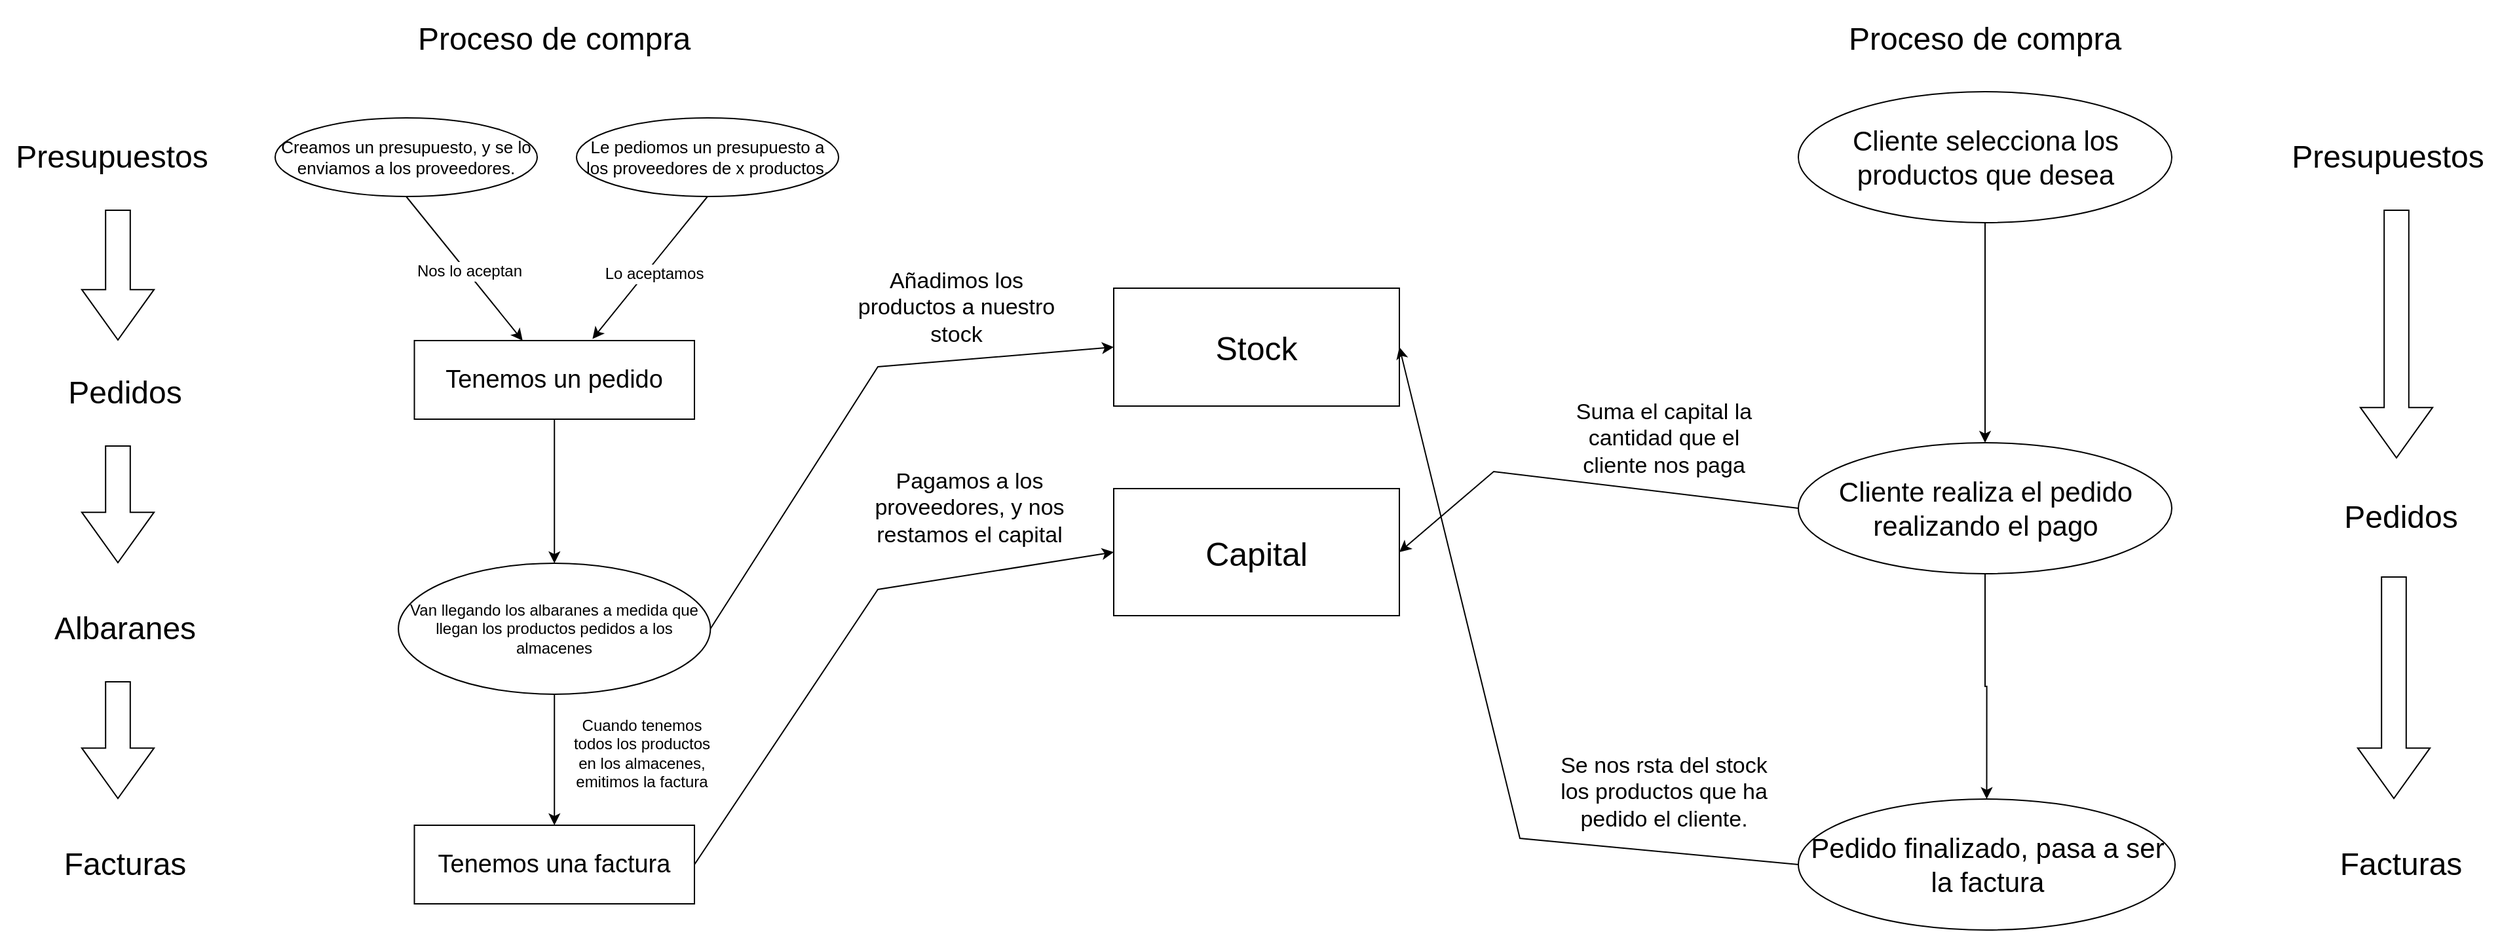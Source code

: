 <mxfile version="22.1.0" type="github">
  <diagram id="C5RBs43oDa-KdzZeNtuy" name="Page-1">
    <mxGraphModel dx="2100" dy="1084" grid="1" gridSize="10" guides="1" tooltips="1" connect="1" arrows="1" fold="1" page="1" pageScale="1" pageWidth="2336" pageHeight="1654" math="0" shadow="0">
      <root>
        <mxCell id="WIyWlLk6GJQsqaUBKTNV-0" />
        <mxCell id="WIyWlLk6GJQsqaUBKTNV-1" parent="WIyWlLk6GJQsqaUBKTNV-0" />
        <mxCell id="kqGL1mfBmwDGvMiJkUWf-0" value="&lt;font style=&quot;font-size: 25px;&quot;&gt;Stock&lt;/font&gt;" style="whiteSpace=wrap;html=1;align=center;" vertex="1" parent="WIyWlLk6GJQsqaUBKTNV-1">
          <mxGeometry x="930" y="280" width="218" height="90" as="geometry" />
        </mxCell>
        <mxCell id="kqGL1mfBmwDGvMiJkUWf-1" value="&lt;font style=&quot;font-size: 25px;&quot;&gt;Capital&lt;/font&gt;" style="whiteSpace=wrap;html=1;align=center;" vertex="1" parent="WIyWlLk6GJQsqaUBKTNV-1">
          <mxGeometry x="930" y="433" width="218" height="97" as="geometry" />
        </mxCell>
        <mxCell id="kqGL1mfBmwDGvMiJkUWf-2" value="&lt;font style=&quot;font-size: 24px;&quot;&gt;Proceso de compra&lt;/font&gt;" style="text;html=1;strokeColor=none;fillColor=none;align=center;verticalAlign=middle;whiteSpace=wrap;rounded=0;" vertex="1" parent="WIyWlLk6GJQsqaUBKTNV-1">
          <mxGeometry x="388.12" y="60" width="230" height="60" as="geometry" />
        </mxCell>
        <mxCell id="kqGL1mfBmwDGvMiJkUWf-4" value="" style="endArrow=classic;html=1;rounded=0;exitX=0.5;exitY=1;exitDx=0;exitDy=0;" edge="1" parent="WIyWlLk6GJQsqaUBKTNV-1" source="kqGL1mfBmwDGvMiJkUWf-10" target="kqGL1mfBmwDGvMiJkUWf-8">
          <mxGeometry width="50" height="50" relative="1" as="geometry">
            <mxPoint x="437.5" y="260" as="sourcePoint" />
            <mxPoint x="510" y="380" as="targetPoint" />
          </mxGeometry>
        </mxCell>
        <mxCell id="kqGL1mfBmwDGvMiJkUWf-5" value="Text" style="edgeLabel;html=1;align=center;verticalAlign=middle;resizable=0;points=[];" vertex="1" connectable="0" parent="kqGL1mfBmwDGvMiJkUWf-4">
          <mxGeometry x="0.036" y="1" relative="1" as="geometry">
            <mxPoint as="offset" />
          </mxGeometry>
        </mxCell>
        <mxCell id="kqGL1mfBmwDGvMiJkUWf-7" value="&lt;font style=&quot;font-size: 12px;&quot;&gt;Nos lo aceptan&lt;/font&gt;" style="edgeLabel;html=1;align=center;verticalAlign=middle;resizable=0;points=[];" vertex="1" connectable="0" parent="kqGL1mfBmwDGvMiJkUWf-4">
          <mxGeometry x="0.043" y="2" relative="1" as="geometry">
            <mxPoint as="offset" />
          </mxGeometry>
        </mxCell>
        <mxCell id="kqGL1mfBmwDGvMiJkUWf-22" style="edgeStyle=orthogonalEdgeStyle;rounded=0;orthogonalLoop=1;jettySize=auto;html=1;exitX=0.5;exitY=1;exitDx=0;exitDy=0;entryX=0.5;entryY=0;entryDx=0;entryDy=0;" edge="1" parent="WIyWlLk6GJQsqaUBKTNV-1" source="kqGL1mfBmwDGvMiJkUWf-8" target="kqGL1mfBmwDGvMiJkUWf-26">
          <mxGeometry relative="1" as="geometry">
            <mxPoint x="503" y="450" as="targetPoint" />
          </mxGeometry>
        </mxCell>
        <mxCell id="kqGL1mfBmwDGvMiJkUWf-8" value="&lt;font style=&quot;font-size: 19px;&quot;&gt;Tenemos un pedido&lt;/font&gt;" style="rounded=0;whiteSpace=wrap;html=1;" vertex="1" parent="WIyWlLk6GJQsqaUBKTNV-1">
          <mxGeometry x="396.25" y="320" width="213.75" height="60" as="geometry" />
        </mxCell>
        <mxCell id="kqGL1mfBmwDGvMiJkUWf-10" value="&lt;font style=&quot;font-size: 13px;&quot;&gt;Creamos un presupuesto, y se lo enviamos a los proveedores.&lt;/font&gt;" style="ellipse;whiteSpace=wrap;html=1;align=center;" vertex="1" parent="WIyWlLk6GJQsqaUBKTNV-1">
          <mxGeometry x="290" y="150" width="200" height="60" as="geometry" />
        </mxCell>
        <mxCell id="kqGL1mfBmwDGvMiJkUWf-11" value="&lt;font style=&quot;font-size: 13px;&quot;&gt;Le pediomos un presupuesto a los proveedores de x productos.&lt;/font&gt;" style="ellipse;whiteSpace=wrap;html=1;align=center;" vertex="1" parent="WIyWlLk6GJQsqaUBKTNV-1">
          <mxGeometry x="520" y="150" width="200" height="60" as="geometry" />
        </mxCell>
        <mxCell id="kqGL1mfBmwDGvMiJkUWf-13" value="" style="endArrow=classic;html=1;rounded=0;exitX=0.5;exitY=1;exitDx=0;exitDy=0;entryX=0.636;entryY=-0.021;entryDx=0;entryDy=0;entryPerimeter=0;" edge="1" parent="WIyWlLk6GJQsqaUBKTNV-1" source="kqGL1mfBmwDGvMiJkUWf-11" target="kqGL1mfBmwDGvMiJkUWf-8">
          <mxGeometry width="50" height="50" relative="1" as="geometry">
            <mxPoint x="730" y="380" as="sourcePoint" />
            <mxPoint x="780" y="330" as="targetPoint" />
          </mxGeometry>
        </mxCell>
        <mxCell id="kqGL1mfBmwDGvMiJkUWf-14" value="&lt;font style=&quot;font-size: 12px;&quot;&gt;Lo aceptamos&lt;/font&gt;" style="edgeLabel;html=1;align=center;verticalAlign=middle;resizable=0;points=[];" vertex="1" connectable="0" parent="kqGL1mfBmwDGvMiJkUWf-13">
          <mxGeometry x="-0.078" y="-1" relative="1" as="geometry">
            <mxPoint y="9" as="offset" />
          </mxGeometry>
        </mxCell>
        <mxCell id="kqGL1mfBmwDGvMiJkUWf-15" value="&lt;font style=&quot;font-size: 24px;&quot;&gt;Presupuestos&lt;/font&gt;" style="text;html=1;align=center;verticalAlign=middle;resizable=0;points=[];autosize=1;strokeColor=none;fillColor=none;" vertex="1" parent="WIyWlLk6GJQsqaUBKTNV-1">
          <mxGeometry x="80" y="160" width="170" height="40" as="geometry" />
        </mxCell>
        <mxCell id="kqGL1mfBmwDGvMiJkUWf-16" value="" style="shape=flexArrow;endArrow=classic;html=1;rounded=0;endWidth=35.294;endSize=12.471;width=18.824;" edge="1" parent="WIyWlLk6GJQsqaUBKTNV-1">
          <mxGeometry width="50" height="50" relative="1" as="geometry">
            <mxPoint x="170" y="220" as="sourcePoint" />
            <mxPoint x="170" y="320" as="targetPoint" />
          </mxGeometry>
        </mxCell>
        <mxCell id="kqGL1mfBmwDGvMiJkUWf-17" value="&lt;font style=&quot;font-size: 24px;&quot;&gt;Pedidos&lt;/font&gt;" style="text;html=1;align=center;verticalAlign=middle;resizable=0;points=[];autosize=1;strokeColor=none;fillColor=none;" vertex="1" parent="WIyWlLk6GJQsqaUBKTNV-1">
          <mxGeometry x="120" y="340" width="110" height="40" as="geometry" />
        </mxCell>
        <mxCell id="kqGL1mfBmwDGvMiJkUWf-18" value="" style="shape=flexArrow;endArrow=classic;html=1;rounded=0;endWidth=35.294;endSize=12.471;width=18.824;" edge="1" parent="WIyWlLk6GJQsqaUBKTNV-1">
          <mxGeometry width="50" height="50" relative="1" as="geometry">
            <mxPoint x="170" y="400" as="sourcePoint" />
            <mxPoint x="170" y="490" as="targetPoint" />
            <Array as="points" />
          </mxGeometry>
        </mxCell>
        <mxCell id="kqGL1mfBmwDGvMiJkUWf-19" value="&lt;font style=&quot;font-size: 24px;&quot;&gt;Albaranes&lt;/font&gt;" style="text;html=1;align=center;verticalAlign=middle;resizable=0;points=[];autosize=1;strokeColor=none;fillColor=none;" vertex="1" parent="WIyWlLk6GJQsqaUBKTNV-1">
          <mxGeometry x="110" y="520" width="130" height="40" as="geometry" />
        </mxCell>
        <mxCell id="kqGL1mfBmwDGvMiJkUWf-20" value="" style="shape=flexArrow;endArrow=classic;html=1;rounded=0;endWidth=35.294;endSize=12.471;width=18.824;" edge="1" parent="WIyWlLk6GJQsqaUBKTNV-1">
          <mxGeometry width="50" height="50" relative="1" as="geometry">
            <mxPoint x="170" y="580" as="sourcePoint" />
            <mxPoint x="170" y="670" as="targetPoint" />
            <Array as="points" />
          </mxGeometry>
        </mxCell>
        <mxCell id="kqGL1mfBmwDGvMiJkUWf-21" value="&lt;font style=&quot;font-size: 24px;&quot;&gt;Facturas&lt;/font&gt;" style="text;html=1;align=center;verticalAlign=middle;resizable=0;points=[];autosize=1;strokeColor=none;fillColor=none;" vertex="1" parent="WIyWlLk6GJQsqaUBKTNV-1">
          <mxGeometry x="115" y="700" width="120" height="40" as="geometry" />
        </mxCell>
        <mxCell id="kqGL1mfBmwDGvMiJkUWf-29" style="edgeStyle=orthogonalEdgeStyle;rounded=0;orthogonalLoop=1;jettySize=auto;html=1;exitX=0.5;exitY=1;exitDx=0;exitDy=0;entryX=0.5;entryY=0;entryDx=0;entryDy=0;" edge="1" parent="WIyWlLk6GJQsqaUBKTNV-1" source="kqGL1mfBmwDGvMiJkUWf-26" target="kqGL1mfBmwDGvMiJkUWf-28">
          <mxGeometry relative="1" as="geometry" />
        </mxCell>
        <mxCell id="kqGL1mfBmwDGvMiJkUWf-26" value="Van llegando los albaranes a medida que llegan los productos pedidos a los almacenes" style="ellipse;whiteSpace=wrap;html=1;align=center;" vertex="1" parent="WIyWlLk6GJQsqaUBKTNV-1">
          <mxGeometry x="384.06" y="490" width="238.13" height="100" as="geometry" />
        </mxCell>
        <mxCell id="kqGL1mfBmwDGvMiJkUWf-28" value="&lt;font style=&quot;font-size: 19px;&quot;&gt;Tenemos una factura&lt;/font&gt;" style="rounded=0;whiteSpace=wrap;html=1;" vertex="1" parent="WIyWlLk6GJQsqaUBKTNV-1">
          <mxGeometry x="396.25" y="690" width="213.75" height="60" as="geometry" />
        </mxCell>
        <mxCell id="kqGL1mfBmwDGvMiJkUWf-30" value="Cuando tenemos todos los productos en los almacenes, emitimos la factura" style="text;html=1;strokeColor=none;fillColor=none;align=center;verticalAlign=middle;whiteSpace=wrap;rounded=0;" vertex="1" parent="WIyWlLk6GJQsqaUBKTNV-1">
          <mxGeometry x="510" y="610" width="120" height="50" as="geometry" />
        </mxCell>
        <mxCell id="kqGL1mfBmwDGvMiJkUWf-31" value="" style="endArrow=classic;html=1;rounded=0;exitX=1;exitY=0.5;exitDx=0;exitDy=0;entryX=0;entryY=0.5;entryDx=0;entryDy=0;" edge="1" parent="WIyWlLk6GJQsqaUBKTNV-1" source="kqGL1mfBmwDGvMiJkUWf-26" target="kqGL1mfBmwDGvMiJkUWf-0">
          <mxGeometry width="50" height="50" relative="1" as="geometry">
            <mxPoint x="730" y="620" as="sourcePoint" />
            <mxPoint x="780" y="570" as="targetPoint" />
            <Array as="points">
              <mxPoint x="750" y="340" />
            </Array>
          </mxGeometry>
        </mxCell>
        <mxCell id="kqGL1mfBmwDGvMiJkUWf-32" value="&lt;font style=&quot;font-size: 17px;&quot;&gt;Añadimos los productos a nuestro stock&lt;/font&gt;" style="text;html=1;strokeColor=none;fillColor=none;align=center;verticalAlign=middle;whiteSpace=wrap;rounded=0;" vertex="1" parent="WIyWlLk6GJQsqaUBKTNV-1">
          <mxGeometry x="730" y="280" width="160" height="30" as="geometry" />
        </mxCell>
        <mxCell id="kqGL1mfBmwDGvMiJkUWf-33" value="" style="endArrow=classic;html=1;rounded=0;exitX=1;exitY=0.5;exitDx=0;exitDy=0;entryX=0;entryY=0.5;entryDx=0;entryDy=0;" edge="1" parent="WIyWlLk6GJQsqaUBKTNV-1" source="kqGL1mfBmwDGvMiJkUWf-28" target="kqGL1mfBmwDGvMiJkUWf-1">
          <mxGeometry width="50" height="50" relative="1" as="geometry">
            <mxPoint x="620" y="715" as="sourcePoint" />
            <mxPoint x="940" y="335" as="targetPoint" />
            <Array as="points">
              <mxPoint x="750" y="510" />
            </Array>
          </mxGeometry>
        </mxCell>
        <mxCell id="kqGL1mfBmwDGvMiJkUWf-34" value="&lt;font style=&quot;font-size: 17px;&quot;&gt;Pagamos a los proveedores, y nos restamos el capital&lt;/font&gt;" style="text;html=1;strokeColor=none;fillColor=none;align=center;verticalAlign=middle;whiteSpace=wrap;rounded=0;" vertex="1" parent="WIyWlLk6GJQsqaUBKTNV-1">
          <mxGeometry x="740" y="433" width="160" height="30" as="geometry" />
        </mxCell>
        <mxCell id="kqGL1mfBmwDGvMiJkUWf-36" value="&lt;font style=&quot;font-size: 24px;&quot;&gt;Proceso de compra&lt;/font&gt;" style="text;html=1;strokeColor=none;fillColor=none;align=center;verticalAlign=middle;whiteSpace=wrap;rounded=0;" vertex="1" parent="WIyWlLk6GJQsqaUBKTNV-1">
          <mxGeometry x="1480" y="60" width="230" height="60" as="geometry" />
        </mxCell>
        <mxCell id="kqGL1mfBmwDGvMiJkUWf-46" style="edgeStyle=orthogonalEdgeStyle;rounded=0;orthogonalLoop=1;jettySize=auto;html=1;exitX=0.5;exitY=1;exitDx=0;exitDy=0;entryX=0.5;entryY=0;entryDx=0;entryDy=0;" edge="1" parent="WIyWlLk6GJQsqaUBKTNV-1" source="kqGL1mfBmwDGvMiJkUWf-37" target="kqGL1mfBmwDGvMiJkUWf-45">
          <mxGeometry relative="1" as="geometry" />
        </mxCell>
        <mxCell id="kqGL1mfBmwDGvMiJkUWf-37" value="&lt;font style=&quot;font-size: 21px;&quot;&gt;Cliente selecciona los productos que desea&lt;/font&gt;" style="ellipse;whiteSpace=wrap;html=1;align=center;" vertex="1" parent="WIyWlLk6GJQsqaUBKTNV-1">
          <mxGeometry x="1452.5" y="130" width="285" height="100" as="geometry" />
        </mxCell>
        <mxCell id="kqGL1mfBmwDGvMiJkUWf-38" value="&lt;font style=&quot;font-size: 24px;&quot;&gt;Presupuestos&lt;/font&gt;" style="text;html=1;align=center;verticalAlign=middle;resizable=0;points=[];autosize=1;strokeColor=none;fillColor=none;" vertex="1" parent="WIyWlLk6GJQsqaUBKTNV-1">
          <mxGeometry x="1817" y="160" width="170" height="40" as="geometry" />
        </mxCell>
        <mxCell id="kqGL1mfBmwDGvMiJkUWf-39" value="" style="shape=flexArrow;endArrow=classic;html=1;rounded=0;endWidth=35.294;endSize=12.471;width=18.824;" edge="1" parent="WIyWlLk6GJQsqaUBKTNV-1">
          <mxGeometry width="50" height="50" relative="1" as="geometry">
            <mxPoint x="1909" y="220" as="sourcePoint" />
            <mxPoint x="1909" y="410" as="targetPoint" />
          </mxGeometry>
        </mxCell>
        <mxCell id="kqGL1mfBmwDGvMiJkUWf-40" value="&lt;font style=&quot;font-size: 24px;&quot;&gt;Pedidos&lt;/font&gt;" style="text;html=1;align=center;verticalAlign=middle;resizable=0;points=[];autosize=1;strokeColor=none;fillColor=none;" vertex="1" parent="WIyWlLk6GJQsqaUBKTNV-1">
          <mxGeometry x="1857" y="435" width="110" height="40" as="geometry" />
        </mxCell>
        <mxCell id="kqGL1mfBmwDGvMiJkUWf-43" value="" style="shape=flexArrow;endArrow=classic;html=1;rounded=0;endWidth=35.294;endSize=12.471;width=18.824;" edge="1" parent="WIyWlLk6GJQsqaUBKTNV-1">
          <mxGeometry width="50" height="50" relative="1" as="geometry">
            <mxPoint x="1907" y="500" as="sourcePoint" />
            <mxPoint x="1907" y="670" as="targetPoint" />
            <Array as="points" />
          </mxGeometry>
        </mxCell>
        <mxCell id="kqGL1mfBmwDGvMiJkUWf-44" value="&lt;font style=&quot;font-size: 24px;&quot;&gt;Facturas&lt;/font&gt;" style="text;html=1;align=center;verticalAlign=middle;resizable=0;points=[];autosize=1;strokeColor=none;fillColor=none;" vertex="1" parent="WIyWlLk6GJQsqaUBKTNV-1">
          <mxGeometry x="1852" y="700" width="120" height="40" as="geometry" />
        </mxCell>
        <mxCell id="kqGL1mfBmwDGvMiJkUWf-48" style="edgeStyle=orthogonalEdgeStyle;rounded=0;orthogonalLoop=1;jettySize=auto;html=1;exitX=0.5;exitY=1;exitDx=0;exitDy=0;entryX=0.5;entryY=0;entryDx=0;entryDy=0;" edge="1" parent="WIyWlLk6GJQsqaUBKTNV-1" source="kqGL1mfBmwDGvMiJkUWf-45" target="kqGL1mfBmwDGvMiJkUWf-47">
          <mxGeometry relative="1" as="geometry" />
        </mxCell>
        <mxCell id="kqGL1mfBmwDGvMiJkUWf-45" value="&lt;font style=&quot;font-size: 21px;&quot;&gt;Cliente realiza el pedido realizando el pago&lt;/font&gt;" style="ellipse;whiteSpace=wrap;html=1;align=center;" vertex="1" parent="WIyWlLk6GJQsqaUBKTNV-1">
          <mxGeometry x="1452.5" y="398" width="285" height="100" as="geometry" />
        </mxCell>
        <mxCell id="kqGL1mfBmwDGvMiJkUWf-47" value="&lt;span style=&quot;font-size: 21px;&quot;&gt;Pedido finalizado, pasa a ser la factura&lt;/span&gt;" style="ellipse;whiteSpace=wrap;html=1;align=center;" vertex="1" parent="WIyWlLk6GJQsqaUBKTNV-1">
          <mxGeometry x="1452.5" y="670" width="287.5" height="100" as="geometry" />
        </mxCell>
        <mxCell id="kqGL1mfBmwDGvMiJkUWf-49" value="" style="endArrow=classic;html=1;rounded=0;exitX=0;exitY=0.5;exitDx=0;exitDy=0;entryX=1;entryY=0.5;entryDx=0;entryDy=0;" edge="1" parent="WIyWlLk6GJQsqaUBKTNV-1" source="kqGL1mfBmwDGvMiJkUWf-45" target="kqGL1mfBmwDGvMiJkUWf-1">
          <mxGeometry width="50" height="50" relative="1" as="geometry">
            <mxPoint x="1100" y="500" as="sourcePoint" />
            <mxPoint x="1150" y="450" as="targetPoint" />
            <Array as="points">
              <mxPoint x="1220" y="420" />
            </Array>
          </mxGeometry>
        </mxCell>
        <mxCell id="kqGL1mfBmwDGvMiJkUWf-50" value="&lt;font style=&quot;font-size: 17px;&quot;&gt;Suma el capital la cantidad que el cliente nos paga&lt;/font&gt;" style="text;html=1;strokeColor=none;fillColor=none;align=center;verticalAlign=middle;whiteSpace=wrap;rounded=0;" vertex="1" parent="WIyWlLk6GJQsqaUBKTNV-1">
          <mxGeometry x="1270" y="380" width="160" height="30" as="geometry" />
        </mxCell>
        <mxCell id="kqGL1mfBmwDGvMiJkUWf-52" value="" style="endArrow=classic;html=1;rounded=0;exitX=0;exitY=0.5;exitDx=0;exitDy=0;entryX=1;entryY=0.5;entryDx=0;entryDy=0;" edge="1" parent="WIyWlLk6GJQsqaUBKTNV-1" source="kqGL1mfBmwDGvMiJkUWf-47" target="kqGL1mfBmwDGvMiJkUWf-0">
          <mxGeometry width="50" height="50" relative="1" as="geometry">
            <mxPoint x="1100" y="500" as="sourcePoint" />
            <mxPoint x="1150" y="450" as="targetPoint" />
            <Array as="points">
              <mxPoint x="1240" y="700" />
            </Array>
          </mxGeometry>
        </mxCell>
        <mxCell id="kqGL1mfBmwDGvMiJkUWf-53" value="&lt;font style=&quot;font-size: 17px;&quot;&gt;Se nos rsta del stock los productos que ha pedido el cliente.&lt;/font&gt;" style="text;html=1;strokeColor=none;fillColor=none;align=center;verticalAlign=middle;whiteSpace=wrap;rounded=0;" vertex="1" parent="WIyWlLk6GJQsqaUBKTNV-1">
          <mxGeometry x="1270" y="650" width="160" height="30" as="geometry" />
        </mxCell>
      </root>
    </mxGraphModel>
  </diagram>
</mxfile>
